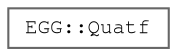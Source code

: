 digraph "Graphical Class Hierarchy"
{
 // LATEX_PDF_SIZE
  bgcolor="transparent";
  edge [fontname=FreeMono,fontsize=10,labelfontname=FreeMono,labelfontsize=10];
  node [fontname=FreeMono,fontsize=10,shape=box,height=0.2,width=0.4];
  rankdir="LR";
  Node0 [label="EGG::Quatf",height=0.2,width=0.4,color="grey40", fillcolor="white", style="filled",URL="$class_e_g_g_1_1_quatf.html",tooltip=" "];
}
